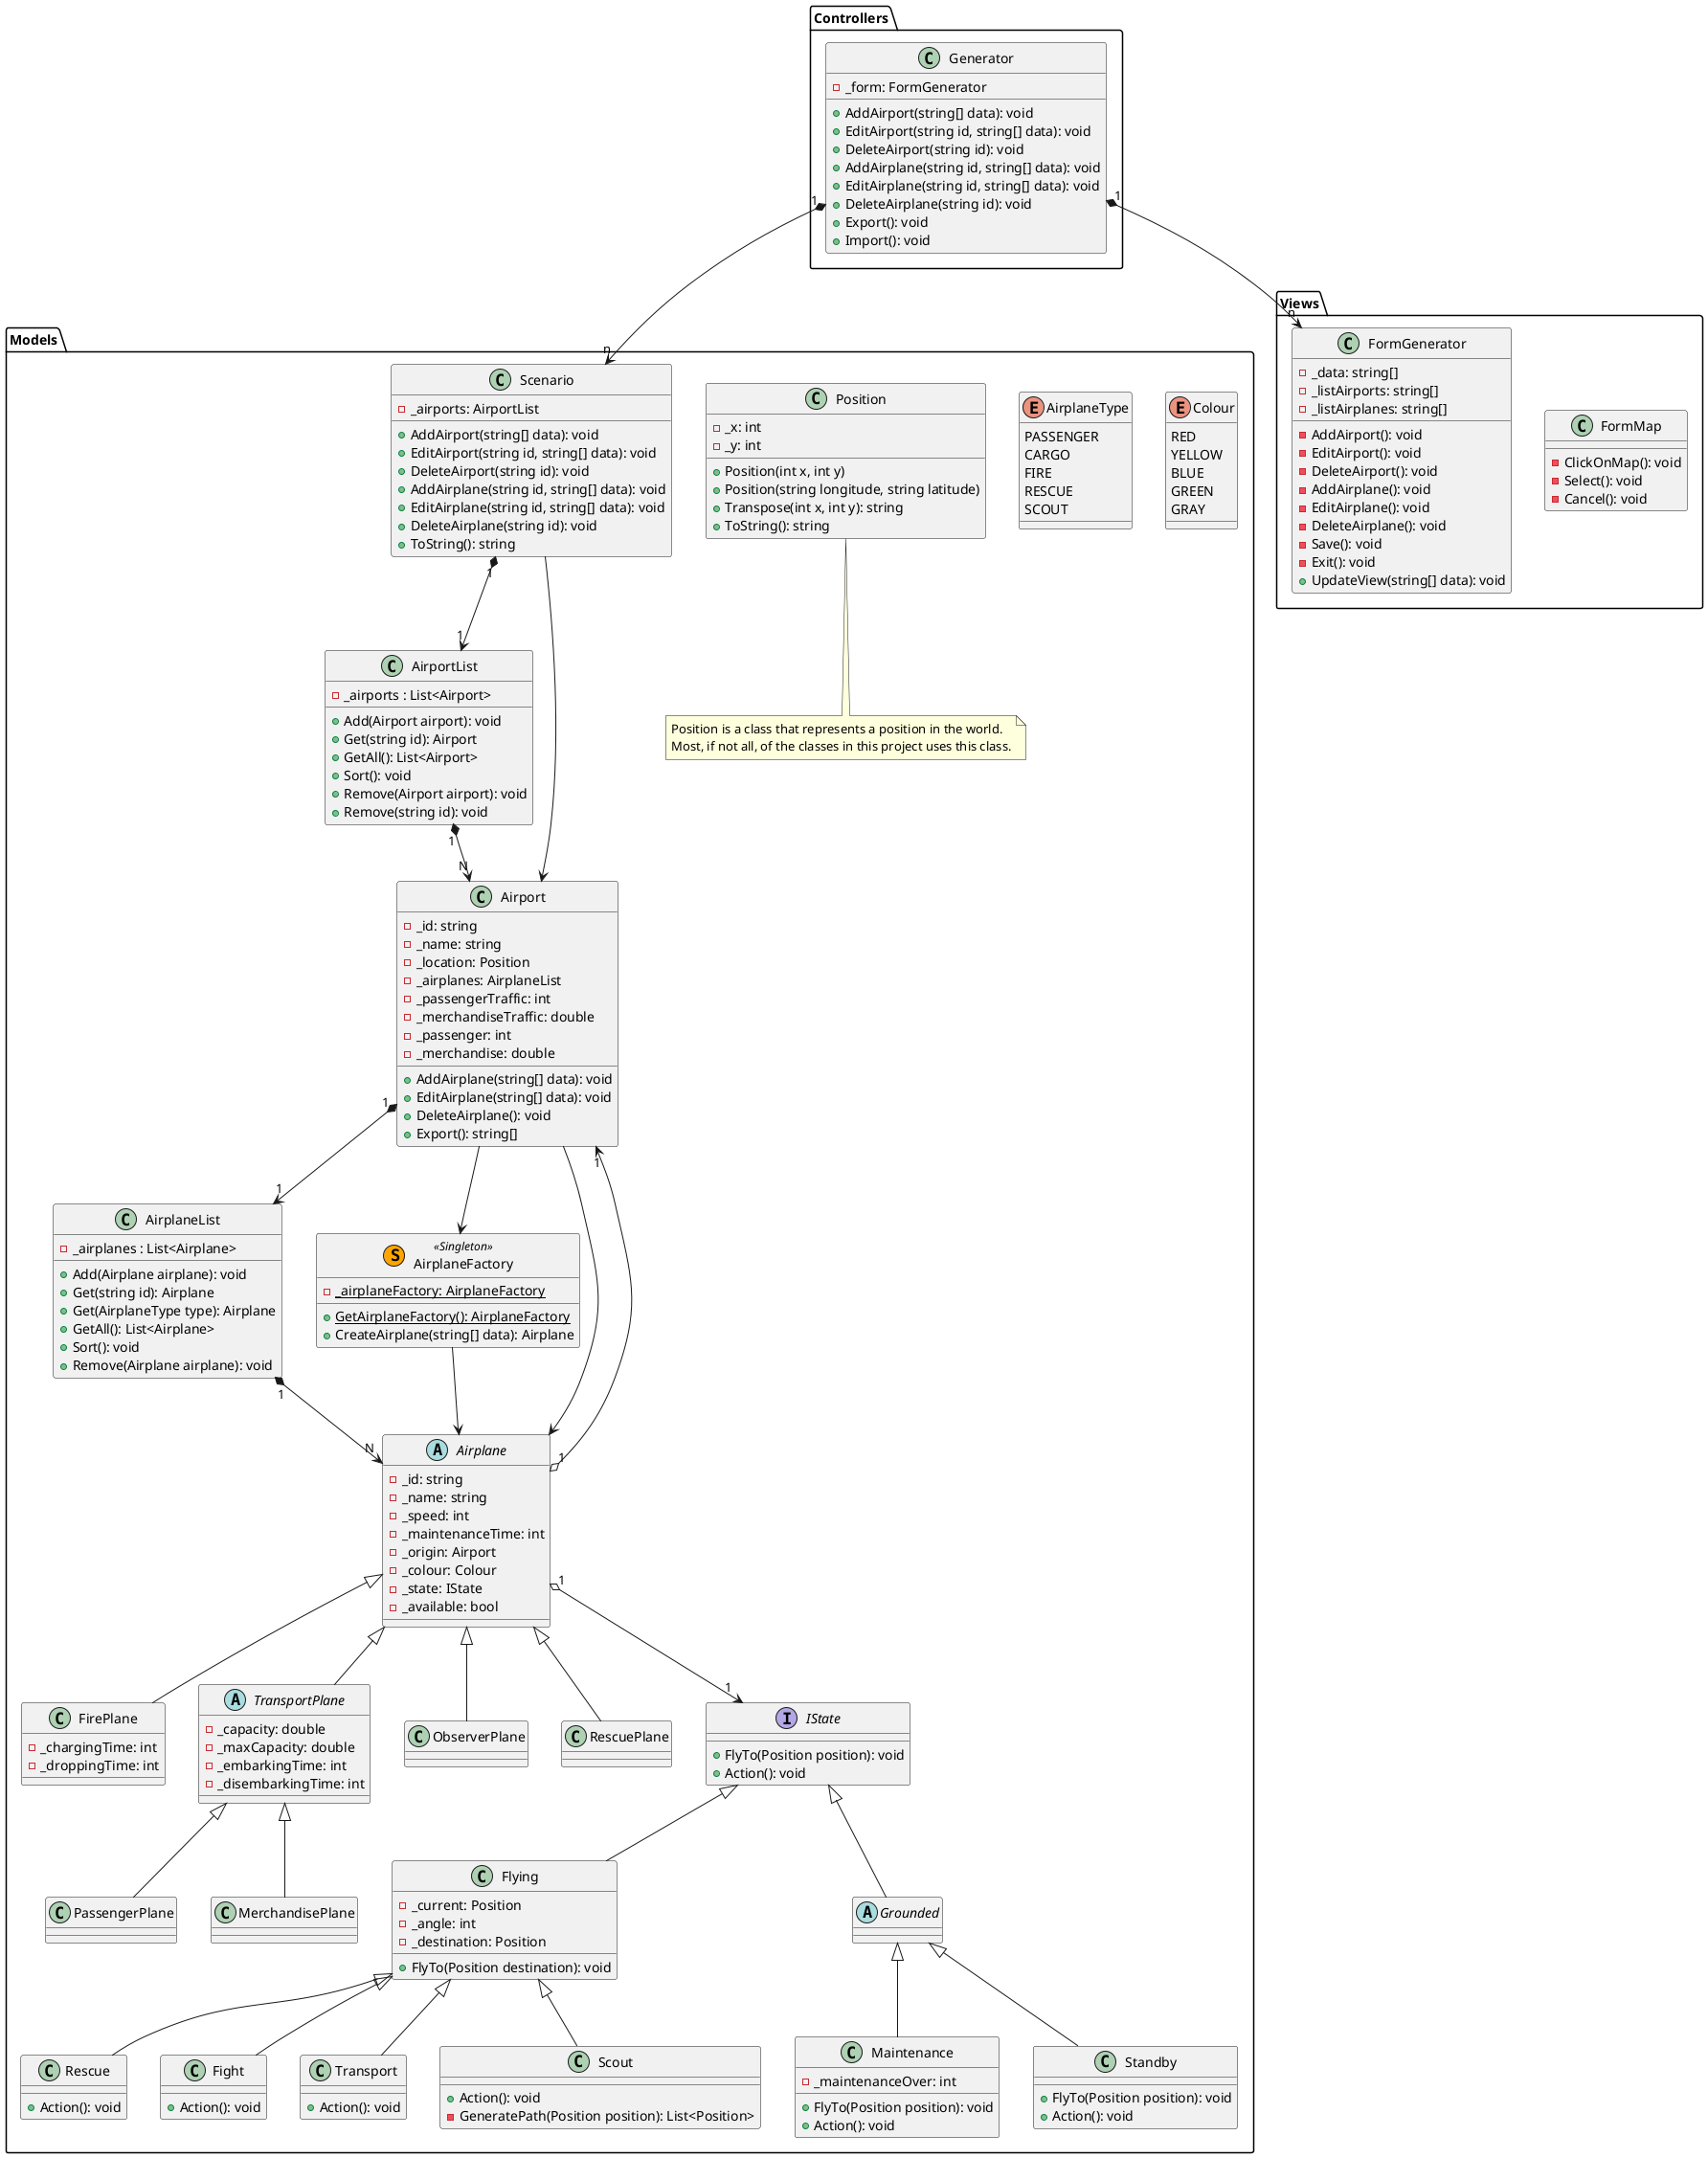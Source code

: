 @startuml


package Models {

    ' Red = Rescue
    ' Yellow = Fires
    ' Blue = Cargo
    ' Green = Passenger
    ' Gray = Observer
    enum Colour {
        RED
        YELLOW
        BLUE
        GREEN
        GRAY
    }
    
    enum AirplaneType {
        PASSENGER
        CARGO
        FIRE
        RESCUE
        SCOUT
    }
    

    class Position {
        - _x: int
        - _y: int
        + Position(int x, int y)
        + Position(string longitude, string latitude)
        + Transpose(int x, int y): string
        + ToString(): string
    }
    
    note bottom of Position
    Position is a class that represents a position in the world.
    Most, if not all, of the classes in this project uses this class.
    end note

    class Scenario {
        - _airports: AirportList
        + AddAirport(string[] data): void
        + EditAirport(string id, string[] data): void
        + DeleteAirport(string id): void
        + AddAirplane(string id, string[] data): void
        + EditAirplane(string id, string[] data): void
        + DeleteAirplane(string id): void
        + ToString(): string
    }

    Scenario "1" *--> "1" AirportList
    Scenario --> Airport
    AirportList "1" *--> "N" Airport
    
    class AirportList {
        - _airports : List<Airport>
        + Add(Airport airport): void
        + Get(string id): Airport
        + GetAll(): List<Airport>
        + Sort(): void
        + Remove(Airport airport): void
        + Remove(string id): void
    }
    

    class Airport {
        - _id: string
        - _name: string
        - _location: Position
        - _airplanes: AirplaneList
        - _passengerTraffic: int
        - _merchandiseTraffic: double
        - _passenger: int
        - _merchandise: double
        + AddAirplane(string[] data): void
        + EditAirplane(string[] data): void
        + DeleteAirplane(): void
        + Export(): string[]
    }
    
    class AirplaneList {
        - _airplanes : List<Airplane>
        + Add(Airplane airplane): void
        + Get(string id): Airplane
        + Get(AirplaneType type): Airplane
        + GetAll(): List<Airplane>
        + Sort(): void
        + Remove(Airplane airplane): void
    }
    
    class AirplaneFactory << (S,orange) Singleton>> {
        - {static} _airplaneFactory: AirplaneFactory
        + {static} GetAirplaneFactory(): AirplaneFactory
        + CreateAirplane(string[] data): Airplane
    }
    
    Airport --> AirplaneFactory
    Airport ---> Airplane
    Airport "1" *--> "1" AirplaneList
    AirplaneList "1" *--> "N" Airplane
    Airplane "1" o--> "1" Airport
    AirplaneFactory --> Airplane

    abstract class Airplane {
        - _id: string
        - _name: string
        - _speed: int
        - _maintenanceTime: int
        - _origin: Airport
        - _colour: Colour 
        - _state: IState
        - _available: bool
    }

    class FirePlane extends Airplane{
        - _chargingTime: int
        - _droppingTime: int
    }
    abstract class TransportPlane extends Airplane {
        - _capacity: double
        - _maxCapacity: double
        - _embarkingTime: int
        - _disembarkingTime: int
    }
    class PassengerPlane extends TransportPlane {}
    class MerchandisePlane extends TransportPlane {}
    class ObserverPlane extends Airplane{}
    class RescuePlane extends Airplane{}
    
    interface IState {
        + FlyTo(Position position): void
        + Action(): void
    }
    
    class Flying extends IState {
        - _current: Position
        - _angle: int
        - _destination: Position
        + FlyTo(Position destination): void
    }
    abstract Grounded extends IState {
    }
    
    class Rescue extends Flying {
        + Action(): void
    }
    class Fight extends Flying {
        + Action(): void
    }
    class Transport extends Flying {
        + Action(): void
    }
    class Scout extends Flying {
        + Action(): void
        - GeneratePath(Position position): List<Position>
    }
    class Maintenance extends Grounded {
        - _maintenanceOver: int
        + FlyTo(Position position): void
        + Action(): void
    }
    class Standby extends Grounded {
        + FlyTo(Position position): void
        + Action(): void
    }
    
    Airplane "1" o--> "1" IState
}

package Controllers {
    class Generator {
        - _form: FormGenerator
        + AddAirport(string[] data): void
        + EditAirport(string id, string[] data): void
        + DeleteAirport(string id): void
        + AddAirplane(string id, string[] data): void
        + EditAirplane(string id, string[] data): void
        + DeleteAirplane(string id): void
        + Export(): void
        + Import(): void
    }
}

package Views {
    class FormMap {
        - ClickOnMap(): void
        - Select(): void
        - Cancel(): void
    }
    class FormGenerator {
        - _data: string[]
        - _listAirports: string[]
        - _listAirplanes: string[]
        - AddAirport(): void
        - EditAirport(): void
        - DeleteAirport(): void
        - AddAirplane(): void
        - EditAirplane(): void
        - DeleteAirplane(): void
        - Save(): void
        - Exit(): void
        + UpdateView(string[] data): void
    }
}

Generator "1" *--> "n" Scenario
Generator "1" *--> "n" FormGenerator

@enduml